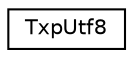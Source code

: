 digraph "Graphical Class Hierarchy"
{
  edge [fontname="Helvetica",fontsize="10",labelfontname="Helvetica",labelfontsize="10"];
  node [fontname="Helvetica",fontsize="10",shape=record];
  rankdir="LR";
  Node0 [label="TxpUtf8",height=0.2,width=0.4,color="black", fillcolor="white", style="filled",URL="$classkaldi_1_1TxpUtf8.html",tooltip="Utility class to manage a very limited set of utf8 string manipulatation functions. "];
}
